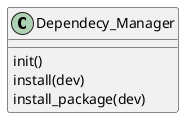 # PlantUML Editor

@startuml

class Dependecy_Manager {
	init()
	install(dev)
	install_package(dev)
}

@enduml
